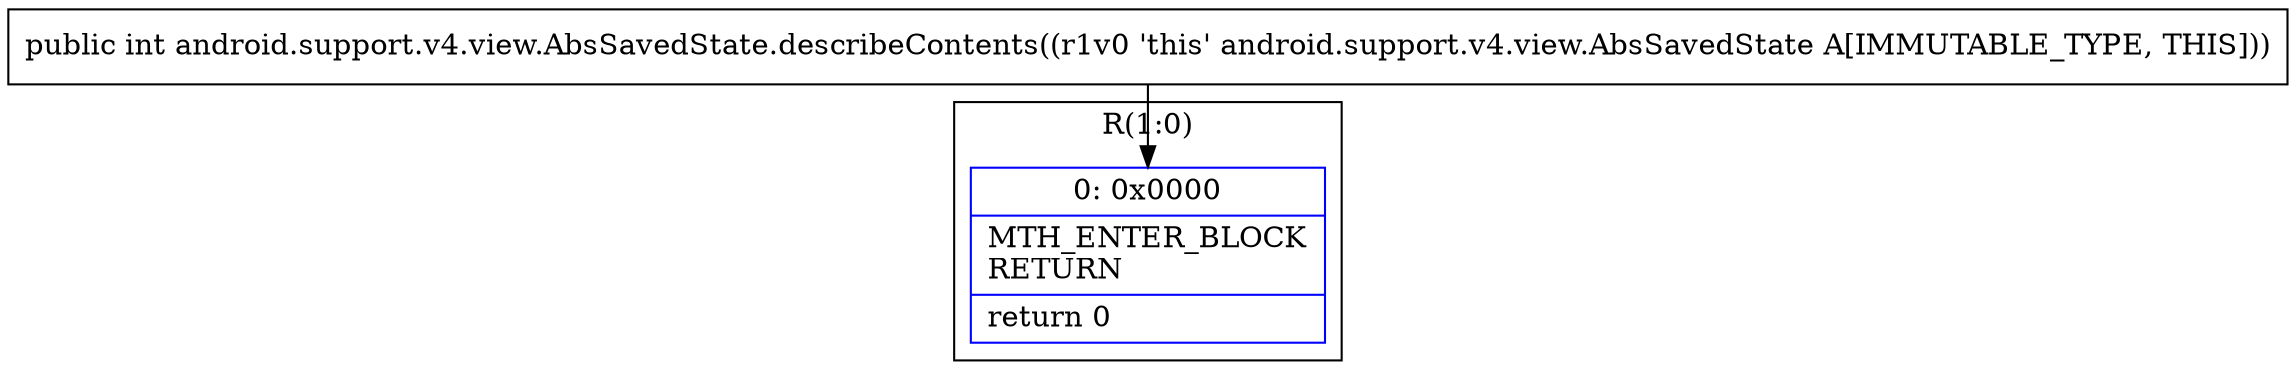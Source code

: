 digraph "CFG forandroid.support.v4.view.AbsSavedState.describeContents()I" {
subgraph cluster_Region_2112006645 {
label = "R(1:0)";
node [shape=record,color=blue];
Node_0 [shape=record,label="{0\:\ 0x0000|MTH_ENTER_BLOCK\lRETURN\l|return 0\l}"];
}
MethodNode[shape=record,label="{public int android.support.v4.view.AbsSavedState.describeContents((r1v0 'this' android.support.v4.view.AbsSavedState A[IMMUTABLE_TYPE, THIS])) }"];
MethodNode -> Node_0;
}

